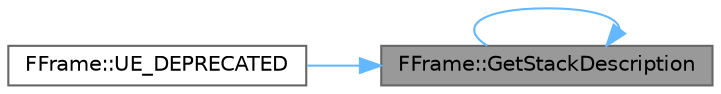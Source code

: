 digraph "FFrame::GetStackDescription"
{
 // INTERACTIVE_SVG=YES
 // LATEX_PDF_SIZE
  bgcolor="transparent";
  edge [fontname=Helvetica,fontsize=10,labelfontname=Helvetica,labelfontsize=10];
  node [fontname=Helvetica,fontsize=10,shape=box,height=0.2,width=0.4];
  rankdir="RL";
  Node1 [id="Node000001",label="FFrame::GetStackDescription",height=0.2,width=0.4,color="gray40", fillcolor="grey60", style="filled", fontcolor="black",tooltip="This will append a string of the form \"ScopeName.FunctionName\" associated with this stack frame."];
  Node1 -> Node1 [id="edge1_Node000001_Node000001",dir="back",color="steelblue1",style="solid",tooltip=" "];
  Node1 -> Node2 [id="edge2_Node000001_Node000002",dir="back",color="steelblue1",style="solid",tooltip=" "];
  Node2 [id="Node000002",label="FFrame::UE_DEPRECATED",height=0.2,width=0.4,color="grey40", fillcolor="white", style="filled",URL="$d0/d68/structFFrame.html#af2041b4de806a8dcd93a40695499d757",tooltip="This will return a string of the form \"ScopeName.FunctionName\" associated with this stack frame:"];
}
